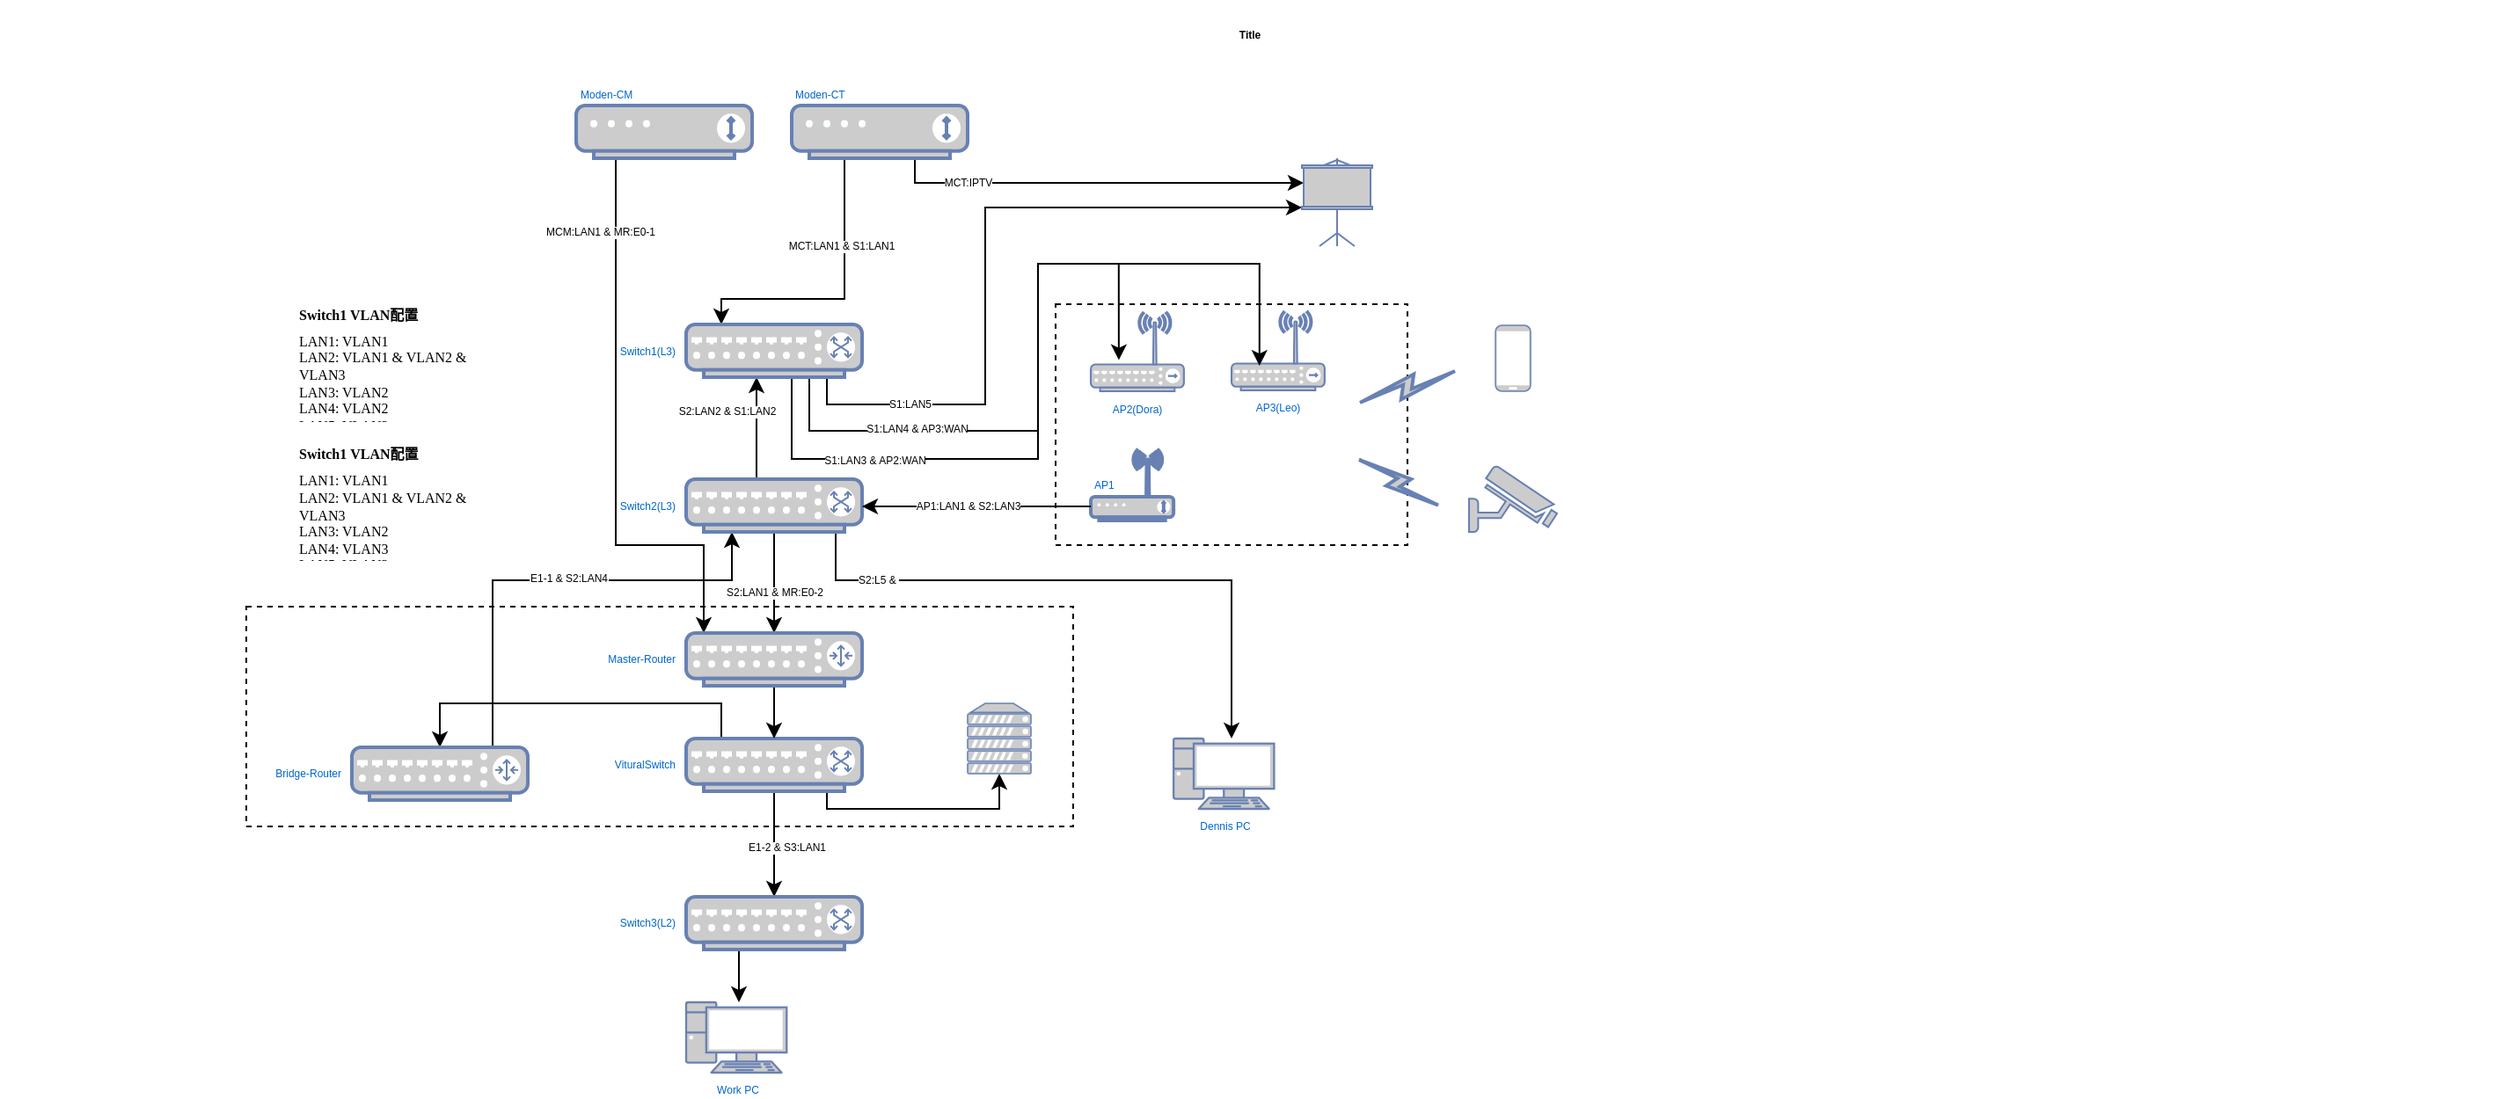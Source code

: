 <mxfile version="23.1.1" type="github">
  <diagram name="Page-1" id="197159a0-c6a4-9194-75a8-e4174976684c">
    <mxGraphModel dx="989" dy="514" grid="1" gridSize="10" guides="1" tooltips="1" connect="1" arrows="1" fold="1" page="1" pageScale="1.5" pageWidth="1169" pageHeight="826" background="none" math="0" shadow="0">
      <root>
        <mxCell id="0" style=";html=1;" />
        <mxCell id="1" style=";html=1;" parent="0" />
        <mxCell id="6DIdfMdobOz-k1TR6Dgg-60" value="&lt;h1 style=&quot;font-size: 8px;&quot;&gt;&lt;span style=&quot;background-color: initial; font-size: 8px;&quot;&gt;Switch1&amp;nbsp;&lt;/span&gt;VLAN配置&lt;/h1&gt;&lt;div style=&quot;font-size: 8px;&quot;&gt;LAN1: VLAN1&lt;/div&gt;&lt;div style=&quot;font-size: 8px;&quot;&gt;LAN2: VLAN1 &amp;amp; VLAN2 &amp;amp; VLAN3&lt;/div&gt;&lt;div style=&quot;font-size: 8px;&quot;&gt;&lt;span style=&quot;background-color: initial; font-size: 8px;&quot;&gt;LAN3: VLAN2&lt;/span&gt;&lt;/div&gt;&lt;div style=&quot;font-size: 8px;&quot;&gt;LAN4: VLAN3&lt;/div&gt;&lt;div style=&quot;font-size: 8px;&quot;&gt;LAN5: VLAN3&lt;/div&gt;" style="text;html=1;strokeColor=none;fillColor=none;spacing=0;spacingTop=0;whiteSpace=wrap;overflow=hidden;rounded=0;fontSize=8;verticalAlign=bottom;fontStyle=0;fontFamily=Garamond;movable=1;resizable=1;rotatable=1;deletable=1;editable=1;locked=0;connectable=1;" vertex="1" parent="1">
          <mxGeometry x="330" y="308.75" width="118" height="70" as="geometry" />
        </mxCell>
        <mxCell id="6DIdfMdobOz-k1TR6Dgg-57" value="&lt;h1 style=&quot;font-size: 8px;&quot;&gt;&lt;span style=&quot;background-color: initial; font-size: 8px;&quot;&gt;Switch1 VLAN配置&lt;/span&gt;&lt;/h1&gt;&lt;div style=&quot;font-size: 8px;&quot;&gt;LAN1: VLAN1&lt;/div&gt;&lt;div style=&quot;font-size: 8px;&quot;&gt;LAN2: VLAN1 &amp;amp; VLAN2 &amp;amp; VLAN3&lt;br style=&quot;font-size: 8px;&quot;&gt;&lt;/div&gt;&lt;div style=&quot;font-size: 8px;&quot;&gt;LAN3: VLAN2&lt;/div&gt;&lt;div style=&quot;font-size: 8px;&quot;&gt;LAN4: VLAN2&lt;/div&gt;&lt;div style=&quot;font-size: 8px;&quot;&gt;LAN5: VLAN3&lt;br style=&quot;font-size: 8px;&quot;&gt;&lt;/div&gt;" style="text;html=1;strokeColor=none;fillColor=none;spacing=0;spacingTop=0;whiteSpace=wrap;overflow=hidden;rounded=0;fontSize=8;verticalAlign=middle;fontStyle=0;fontFamily=Garamond;movable=1;resizable=1;rotatable=1;deletable=1;editable=1;locked=0;connectable=1;" vertex="1" parent="1">
          <mxGeometry x="330" y="228.75" width="118" height="70" as="geometry" />
        </mxCell>
        <mxCell id="6DIdfMdobOz-k1TR6Dgg-89" value="" style="rounded=0;whiteSpace=wrap;html=1;textOpacity=0;dashed=1;movable=1;resizable=1;rotatable=1;deletable=1;editable=1;locked=0;connectable=1;fillColor=none;fontSize=6;" vertex="1" parent="1">
          <mxGeometry x="300" y="405" width="470" height="125" as="geometry" />
        </mxCell>
        <mxCell id="6DIdfMdobOz-k1TR6Dgg-81" value="" style="rounded=0;whiteSpace=wrap;html=1;textOpacity=0;dashed=1;movable=1;resizable=1;rotatable=1;deletable=1;editable=1;locked=0;connectable=1;fillColor=none;fontSize=6;" vertex="1" parent="1">
          <mxGeometry x="760" y="233" width="200" height="137" as="geometry" />
        </mxCell>
        <mxCell id="1257a543d1cacc4b-52" value="Title" style="text;strokeColor=none;fillColor=none;html=1;fontSize=6;fontStyle=1;verticalAlign=middle;align=center;" parent="1" vertex="1">
          <mxGeometry x="160" y="60" width="1420" height="40" as="geometry" />
        </mxCell>
        <mxCell id="6DIdfMdobOz-k1TR6Dgg-40" value="" style="edgeStyle=orthogonalEdgeStyle;rounded=0;orthogonalLoop=1;jettySize=auto;html=1;fontSize=6;" edge="1" parent="1">
          <mxGeometry relative="1" as="geometry">
            <mxPoint x="661" y="144" as="sourcePoint" />
            <mxPoint x="901" y="164" as="targetPoint" />
            <Array as="points">
              <mxPoint x="680" y="144" />
              <mxPoint x="680" y="164" />
            </Array>
          </mxGeometry>
        </mxCell>
        <mxCell id="6DIdfMdobOz-k1TR6Dgg-41" value="MCT:IPTV" style="edgeLabel;html=1;align=center;verticalAlign=middle;resizable=0;points=[];fontSize=6;" vertex="1" connectable="0" parent="6DIdfMdobOz-k1TR6Dgg-40">
          <mxGeometry x="-0.147" y="-1" relative="1" as="geometry">
            <mxPoint x="-42" y="-1" as="offset" />
          </mxGeometry>
        </mxCell>
        <mxCell id="6DIdfMdobOz-k1TR6Dgg-48" style="edgeStyle=orthogonalEdgeStyle;rounded=0;orthogonalLoop=1;jettySize=auto;html=1;fontSize=6;" edge="1" parent="1" source="6DIdfMdobOz-k1TR6Dgg-1" target="6DIdfMdobOz-k1TR6Dgg-22">
          <mxGeometry relative="1" as="geometry">
            <Array as="points">
              <mxPoint x="640" y="230" />
              <mxPoint x="570" y="230" />
            </Array>
          </mxGeometry>
        </mxCell>
        <mxCell id="6DIdfMdobOz-k1TR6Dgg-49" value="MCT:LAN1 &amp;amp; S1:LAN1" style="edgeLabel;html=1;align=center;verticalAlign=middle;resizable=0;points=[];fontSize=6;" vertex="1" connectable="0" parent="6DIdfMdobOz-k1TR6Dgg-48">
          <mxGeometry x="0.397" y="1" relative="1" as="geometry">
            <mxPoint x="33" y="-31" as="offset" />
          </mxGeometry>
        </mxCell>
        <mxCell id="6DIdfMdobOz-k1TR6Dgg-1" value="Moden-CT" style="fontColor=#0066CC;verticalAlign=bottom;verticalLabelPosition=top;labelPosition=center;align=left;html=1;outlineConnect=0;fillColor=#CCCCCC;strokeColor=#6881B3;gradientColor=none;gradientDirection=north;strokeWidth=2;shape=mxgraph.networks.modem;fontSize=6;" vertex="1" parent="1">
          <mxGeometry x="610" y="120" width="100" height="30" as="geometry" />
        </mxCell>
        <mxCell id="6DIdfMdobOz-k1TR6Dgg-2" value="Work PC" style="fontColor=#0066CC;verticalAlign=top;verticalLabelPosition=bottom;labelPosition=center;align=center;html=1;outlineConnect=0;fillColor=#CCCCCC;strokeColor=#6881B3;gradientColor=none;gradientDirection=north;strokeWidth=2;shape=mxgraph.networks.pc;fontSize=6;" vertex="1" parent="1">
          <mxGeometry x="550" y="630" width="57.14" height="40" as="geometry" />
        </mxCell>
        <mxCell id="6DIdfMdobOz-k1TR6Dgg-10" value="" style="edgeStyle=orthogonalEdgeStyle;rounded=0;orthogonalLoop=1;jettySize=auto;html=1;fontSize=6;" edge="1" parent="1" source="6DIdfMdobOz-k1TR6Dgg-11" target="6DIdfMdobOz-k1TR6Dgg-6">
          <mxGeometry relative="1" as="geometry">
            <mxPoint x="870" y="620" as="sourcePoint" />
            <Array as="points">
              <mxPoint x="630" y="520" />
              <mxPoint x="728" y="520" />
            </Array>
          </mxGeometry>
        </mxCell>
        <mxCell id="6DIdfMdobOz-k1TR6Dgg-62" value="" style="edgeStyle=orthogonalEdgeStyle;rounded=0;orthogonalLoop=1;jettySize=auto;html=1;fontSize=6;startArrow=none;startFill=0;endArrow=classic;endFill=1;" edge="1" parent="1" source="6DIdfMdobOz-k1TR6Dgg-70" target="6DIdfMdobOz-k1TR6Dgg-69">
          <mxGeometry relative="1" as="geometry">
            <mxPoint x="620.029" y="360" as="sourcePoint" />
            <mxPoint x="620.029" y="402.5" as="targetPoint" />
            <Array as="points">
              <mxPoint x="600" y="400" />
              <mxPoint x="600" y="400" />
            </Array>
          </mxGeometry>
        </mxCell>
        <mxCell id="6DIdfMdobOz-k1TR6Dgg-64" value="S2:LAN1 &amp;amp; MR:E0-2" style="edgeLabel;html=1;align=center;verticalAlign=middle;resizable=0;points=[];fontSize=6;" vertex="1" connectable="0" parent="6DIdfMdobOz-k1TR6Dgg-62">
          <mxGeometry x="-0.099" y="1" relative="1" as="geometry">
            <mxPoint x="-1" y="8" as="offset" />
          </mxGeometry>
        </mxCell>
        <mxCell id="6DIdfMdobOz-k1TR6Dgg-67" style="edgeStyle=orthogonalEdgeStyle;rounded=0;orthogonalLoop=1;jettySize=auto;html=1;fontSize=6;" edge="1" parent="1" source="6DIdfMdobOz-k1TR6Dgg-71" target="6DIdfMdobOz-k1TR6Dgg-70">
          <mxGeometry relative="1" as="geometry">
            <mxPoint x="650" y="417.486" as="sourcePoint" />
            <Array as="points">
              <mxPoint x="440" y="390" />
              <mxPoint x="576" y="390" />
            </Array>
          </mxGeometry>
        </mxCell>
        <mxCell id="6DIdfMdobOz-k1TR6Dgg-104" value="E1-1 &amp;amp; S2:LAN4" style="edgeLabel;html=1;align=center;verticalAlign=middle;resizable=0;points=[];fontSize=6;" vertex="1" connectable="0" parent="6DIdfMdobOz-k1TR6Dgg-67">
          <mxGeometry x="-0.623" relative="1" as="geometry">
            <mxPoint x="43" y="-48" as="offset" />
          </mxGeometry>
        </mxCell>
        <mxCell id="6DIdfMdobOz-k1TR6Dgg-5" value="AP3(Leo)" style="fontColor=#0066CC;verticalAlign=top;verticalLabelPosition=bottom;labelPosition=center;align=center;html=1;outlineConnect=0;fillColor=#CCCCCC;strokeColor=#6881B3;gradientColor=none;gradientDirection=north;strokeWidth=2;shape=mxgraph.networks.wireless_hub;points=[[0.02,0.94,0,0,0],[0.3,0.69,0,0,0],[0.5,1,0,0,0],[0.55,0,0,0,0],[0.82,0,0,0,0],[0.98,0.94,0,0,0],[1,0.7,0,0,0]];fontSize=6;" vertex="1" parent="1">
          <mxGeometry x="860" y="237" width="52.94" height="45" as="geometry" />
        </mxCell>
        <mxCell id="6DIdfMdobOz-k1TR6Dgg-6" value="" style="fontColor=#0066CC;verticalAlign=top;verticalLabelPosition=bottom;labelPosition=center;align=center;html=1;outlineConnect=0;fillColor=#CCCCCC;strokeColor=#6881B3;gradientColor=none;gradientDirection=north;strokeWidth=2;shape=mxgraph.networks.server;fontSize=6;" vertex="1" parent="1">
          <mxGeometry x="710" y="460" width="36" height="40" as="geometry" />
        </mxCell>
        <mxCell id="6DIdfMdobOz-k1TR6Dgg-74" style="edgeStyle=orthogonalEdgeStyle;rounded=0;orthogonalLoop=1;jettySize=auto;html=1;fontSize=6;" edge="1" parent="1" source="6DIdfMdobOz-k1TR6Dgg-11" target="6DIdfMdobOz-k1TR6Dgg-71">
          <mxGeometry relative="1" as="geometry">
            <Array as="points">
              <mxPoint x="570" y="460" />
              <mxPoint x="410" y="460" />
            </Array>
          </mxGeometry>
        </mxCell>
        <mxCell id="6DIdfMdobOz-k1TR6Dgg-77" value="" style="edgeStyle=orthogonalEdgeStyle;rounded=0;orthogonalLoop=1;jettySize=auto;html=1;fontSize=6;" edge="1" parent="1" source="6DIdfMdobOz-k1TR6Dgg-11" target="6DIdfMdobOz-k1TR6Dgg-73">
          <mxGeometry relative="1" as="geometry" />
        </mxCell>
        <mxCell id="6DIdfMdobOz-k1TR6Dgg-91" value="E1-2 &amp;amp; S3:LAN1" style="edgeLabel;html=1;align=center;verticalAlign=middle;resizable=0;points=[];fontSize=6;" vertex="1" connectable="0" parent="6DIdfMdobOz-k1TR6Dgg-77">
          <mxGeometry x="0.393" y="1" relative="1" as="geometry">
            <mxPoint x="6" y="-10" as="offset" />
          </mxGeometry>
        </mxCell>
        <mxCell id="6DIdfMdobOz-k1TR6Dgg-11" value="VituralSwitch" style="fontColor=#0066CC;verticalAlign=middle;verticalLabelPosition=middle;labelPosition=left;align=right;html=1;outlineConnect=0;fillColor=#CCCCCC;strokeColor=#6881B3;gradientColor=none;gradientDirection=north;strokeWidth=2;shape=mxgraph.networks.switch;fontSize=6;spacingRight=5;" vertex="1" parent="1">
          <mxGeometry x="550" y="480" width="100" height="30" as="geometry" />
        </mxCell>
        <mxCell id="6DIdfMdobOz-k1TR6Dgg-16" value="Dennis PC" style="fontColor=#0066CC;verticalAlign=top;verticalLabelPosition=bottom;labelPosition=center;align=center;html=1;outlineConnect=0;fillColor=#CCCCCC;strokeColor=#6881B3;gradientColor=none;gradientDirection=north;strokeWidth=2;shape=mxgraph.networks.pc;fontSize=6;" vertex="1" parent="1">
          <mxGeometry x="827.06" y="480" width="57.14" height="40" as="geometry" />
        </mxCell>
        <mxCell id="6DIdfMdobOz-k1TR6Dgg-20" value="" style="fontColor=#0066CC;verticalAlign=top;verticalLabelPosition=bottom;labelPosition=center;align=center;html=1;outlineConnect=0;fillColor=#CCCCCC;strokeColor=#6881B3;gradientColor=none;gradientDirection=north;strokeWidth=2;shape=mxgraph.networks.mobile;fontSize=6;" vertex="1" parent="1">
          <mxGeometry x="1010" y="245" width="20" height="37.5" as="geometry" />
        </mxCell>
        <mxCell id="6DIdfMdobOz-k1TR6Dgg-33" style="edgeStyle=orthogonalEdgeStyle;rounded=0;orthogonalLoop=1;jettySize=auto;html=1;entryX=0.32;entryY=0.69;entryDx=0;entryDy=0;entryPerimeter=0;fontSize=6;" edge="1" parent="1">
          <mxGeometry relative="1" as="geometry">
            <mxPoint x="610" y="270.75" as="sourcePoint" />
            <mxPoint x="795.941" y="264.8" as="targetPoint" />
            <Array as="points">
              <mxPoint x="610" y="321" />
              <mxPoint x="750" y="321" />
              <mxPoint x="750" y="210" />
              <mxPoint x="796" y="210" />
            </Array>
          </mxGeometry>
        </mxCell>
        <mxCell id="6DIdfMdobOz-k1TR6Dgg-38" value="S1:LAN3 &amp;amp; AP2:WAN" style="edgeLabel;html=1;align=center;verticalAlign=middle;resizable=0;points=[];fontSize=6;" vertex="1" connectable="0" parent="6DIdfMdobOz-k1TR6Dgg-33">
          <mxGeometry x="0.721" y="1" relative="1" as="geometry">
            <mxPoint x="-138" y="113" as="offset" />
          </mxGeometry>
        </mxCell>
        <mxCell id="6DIdfMdobOz-k1TR6Dgg-34" style="edgeStyle=orthogonalEdgeStyle;rounded=0;orthogonalLoop=1;jettySize=auto;html=1;entryX=0.3;entryY=0.69;entryDx=0;entryDy=0;entryPerimeter=0;fontSize=6;" edge="1" parent="1" source="6DIdfMdobOz-k1TR6Dgg-22" target="6DIdfMdobOz-k1TR6Dgg-5">
          <mxGeometry relative="1" as="geometry">
            <Array as="points">
              <mxPoint x="620" y="305" />
              <mxPoint x="750" y="305" />
              <mxPoint x="750" y="210" />
              <mxPoint x="876" y="210" />
            </Array>
          </mxGeometry>
        </mxCell>
        <mxCell id="6DIdfMdobOz-k1TR6Dgg-39" value="S1:LAN4 &amp;amp; AP3:WAN" style="edgeLabel;html=1;align=center;verticalAlign=middle;resizable=0;points=[];fontSize=6;" vertex="1" connectable="0" parent="6DIdfMdobOz-k1TR6Dgg-34">
          <mxGeometry x="0.8" relative="1" as="geometry">
            <mxPoint x="-195" y="80" as="offset" />
          </mxGeometry>
        </mxCell>
        <mxCell id="6DIdfMdobOz-k1TR6Dgg-50" value="" style="edgeStyle=orthogonalEdgeStyle;rounded=0;orthogonalLoop=1;jettySize=auto;html=1;startArrow=classic;startFill=1;endArrow=none;endFill=0;fontSize=6;" edge="1" parent="1" source="6DIdfMdobOz-k1TR6Dgg-22" target="6DIdfMdobOz-k1TR6Dgg-70">
          <mxGeometry relative="1" as="geometry">
            <mxPoint x="570.029" y="330" as="targetPoint" />
            <Array as="points">
              <mxPoint x="590" y="320" />
              <mxPoint x="590" y="320" />
            </Array>
          </mxGeometry>
        </mxCell>
        <mxCell id="6DIdfMdobOz-k1TR6Dgg-54" value="S2:LAN2 &amp;amp; S1:LAN2" style="edgeLabel;html=1;align=center;verticalAlign=middle;resizable=0;points=[];fontSize=6;" vertex="1" connectable="0" parent="6DIdfMdobOz-k1TR6Dgg-50">
          <mxGeometry x="-0.043" y="1" relative="1" as="geometry">
            <mxPoint x="-18" y="-9" as="offset" />
          </mxGeometry>
        </mxCell>
        <mxCell id="6DIdfMdobOz-k1TR6Dgg-101" style="edgeStyle=orthogonalEdgeStyle;rounded=0;orthogonalLoop=1;jettySize=auto;html=1;entryX=0;entryY=0.56;entryDx=0;entryDy=0;entryPerimeter=0;" edge="1" parent="1" source="6DIdfMdobOz-k1TR6Dgg-22" target="6DIdfMdobOz-k1TR6Dgg-25">
          <mxGeometry relative="1" as="geometry">
            <Array as="points">
              <mxPoint x="630" y="290" />
              <mxPoint x="720" y="290" />
              <mxPoint x="720" y="178" />
            </Array>
          </mxGeometry>
        </mxCell>
        <mxCell id="6DIdfMdobOz-k1TR6Dgg-103" value="S1:LAN5" style="edgeLabel;html=1;align=center;verticalAlign=middle;resizable=0;points=[];fontSize=6;" vertex="1" connectable="0" parent="6DIdfMdobOz-k1TR6Dgg-101">
          <mxGeometry x="-0.685" relative="1" as="geometry">
            <mxPoint as="offset" />
          </mxGeometry>
        </mxCell>
        <mxCell id="6DIdfMdobOz-k1TR6Dgg-22" value="Switch1(L3)" style="fontColor=#0066CC;verticalAlign=middle;verticalLabelPosition=middle;labelPosition=left;align=right;html=1;outlineConnect=0;fillColor=#CCCCCC;strokeColor=#6881B3;gradientColor=none;gradientDirection=north;strokeWidth=2;shape=mxgraph.networks.switch;fontSize=6;spacingLeft=0;spacingRight=5;" vertex="1" parent="1">
          <mxGeometry x="550" y="244.5" width="100" height="30" as="geometry" />
        </mxCell>
        <mxCell id="6DIdfMdobOz-k1TR6Dgg-24" value="" style="fontColor=#0066CC;verticalAlign=top;verticalLabelPosition=bottom;labelPosition=center;align=center;html=1;outlineConnect=0;fillColor=#CCCCCC;strokeColor=#6881B3;gradientColor=none;gradientDirection=north;strokeWidth=2;shape=mxgraph.networks.security_camera;fontSize=6;" vertex="1" parent="1">
          <mxGeometry x="995" y="325" width="50" height="37.5" as="geometry" />
        </mxCell>
        <mxCell id="6DIdfMdobOz-k1TR6Dgg-25" value="" style="fontColor=#0066CC;verticalAlign=top;verticalLabelPosition=bottom;labelPosition=center;align=center;html=1;outlineConnect=0;fillColor=#CCCCCC;strokeColor=#6881B3;gradientColor=none;gradientDirection=north;strokeWidth=2;shape=mxgraph.networks.video_projector_screen;fontSize=6;" vertex="1" parent="1">
          <mxGeometry x="900" y="150" width="40" height="50" as="geometry" />
        </mxCell>
        <mxCell id="6DIdfMdobOz-k1TR6Dgg-30" value="AP2(Dora)" style="fontColor=#0066CC;verticalAlign=top;verticalLabelPosition=bottom;labelPosition=center;align=center;html=1;outlineConnect=0;fillColor=#CCCCCC;strokeColor=#6881B3;gradientColor=none;gradientDirection=north;strokeWidth=2;shape=mxgraph.networks.wireless_hub;points=[[0,0.7,0,0,0],[0.02,0.94,0,0,0],[0.32,0.69,0,0,0],[0.5,1,0,0,0],[0.55,0,0,0,0],[0.82,0,0,0,0],[0.98,0.94,0,0,0],[1,0.7,0,0,0]];fontSize=6;" vertex="1" parent="1">
          <mxGeometry x="780" y="237.5" width="52.94" height="45" as="geometry" />
        </mxCell>
        <mxCell id="6DIdfMdobOz-k1TR6Dgg-86" style="edgeStyle=orthogonalEdgeStyle;rounded=0;orthogonalLoop=1;jettySize=auto;html=1;fontSize=6;" edge="1" parent="1" source="6DIdfMdobOz-k1TR6Dgg-70" target="6DIdfMdobOz-k1TR6Dgg-16">
          <mxGeometry relative="1" as="geometry">
            <mxPoint x="860" y="480" as="targetPoint" />
            <Array as="points">
              <mxPoint x="635" y="390" />
              <mxPoint x="860" y="390" />
            </Array>
          </mxGeometry>
        </mxCell>
        <mxCell id="6DIdfMdobOz-k1TR6Dgg-105" value="S2:L5 &amp;amp;&amp;nbsp;" style="edgeLabel;html=1;align=center;verticalAlign=middle;resizable=0;points=[];fontSize=6;" vertex="1" connectable="0" parent="6DIdfMdobOz-k1TR6Dgg-86">
          <mxGeometry x="0.082" relative="1" as="geometry">
            <mxPoint x="-134" as="offset" />
          </mxGeometry>
        </mxCell>
        <mxCell id="6DIdfMdobOz-k1TR6Dgg-31" value="AP1" style="fontColor=#0066CC;verticalAlign=middle;verticalLabelPosition=middle;labelPosition=center;align=left;html=1;outlineConnect=0;fillColor=#CCCCCC;strokeColor=#6881B3;gradientColor=none;gradientDirection=north;strokeWidth=2;shape=mxgraph.networks.wireless_modem;spacingRight=5;spacingBottom=0;spacingTop=0;fontSize=6;points=[[0.35,0.66,0,0,0]];" vertex="1" parent="1">
          <mxGeometry x="780" y="316" width="47.06" height="40" as="geometry" />
        </mxCell>
        <mxCell id="6DIdfMdobOz-k1TR6Dgg-46" style="edgeStyle=orthogonalEdgeStyle;rounded=0;orthogonalLoop=1;jettySize=auto;html=1;fontSize=6;" edge="1" parent="1" source="6DIdfMdobOz-k1TR6Dgg-43" target="6DIdfMdobOz-k1TR6Dgg-69">
          <mxGeometry relative="1" as="geometry">
            <Array as="points">
              <mxPoint x="510" y="370" />
              <mxPoint x="560" y="370" />
            </Array>
          </mxGeometry>
        </mxCell>
        <mxCell id="6DIdfMdobOz-k1TR6Dgg-47" value="MCM:LAN1 &lt;font style=&quot;border-color: var(--border-color);&quot;&gt;&amp;amp; MR:&lt;/font&gt;E0-1" style="edgeLabel;html=1;align=center;verticalAlign=middle;resizable=0;points=[];fontSize=6;" vertex="1" connectable="0" parent="6DIdfMdobOz-k1TR6Dgg-46">
          <mxGeometry x="0.345" relative="1" as="geometry">
            <mxPoint x="-9" y="-173" as="offset" />
          </mxGeometry>
        </mxCell>
        <mxCell id="6DIdfMdobOz-k1TR6Dgg-43" value="Moden-CM" style="fontColor=#0066CC;verticalAlign=bottom;verticalLabelPosition=top;labelPosition=center;align=left;html=1;outlineConnect=0;fillColor=#CCCCCC;strokeColor=#6881B3;gradientColor=none;gradientDirection=north;strokeWidth=2;shape=mxgraph.networks.modem;fontSize=6;" vertex="1" parent="1">
          <mxGeometry x="487.5" y="120" width="100" height="30" as="geometry" />
        </mxCell>
        <mxCell id="6DIdfMdobOz-k1TR6Dgg-72" value="" style="edgeStyle=orthogonalEdgeStyle;rounded=0;orthogonalLoop=1;jettySize=auto;html=1;fontSize=6;" edge="1" parent="1" source="6DIdfMdobOz-k1TR6Dgg-69" target="6DIdfMdobOz-k1TR6Dgg-11">
          <mxGeometry relative="1" as="geometry">
            <Array as="points">
              <mxPoint x="620" y="450" />
              <mxPoint x="620" y="450" />
            </Array>
          </mxGeometry>
        </mxCell>
        <mxCell id="6DIdfMdobOz-k1TR6Dgg-69" value="Master-Router" style="fontColor=#0066CC;verticalAlign=middle;verticalLabelPosition=middle;labelPosition=left;align=right;html=1;outlineConnect=0;fillColor=#CCCCCC;strokeColor=#6881B3;gradientColor=none;gradientDirection=north;strokeWidth=2;shape=mxgraph.networks.router;fontSize=6;spacingRight=5;" vertex="1" parent="1">
          <mxGeometry x="550" y="420" width="100" height="30" as="geometry" />
        </mxCell>
        <mxCell id="6DIdfMdobOz-k1TR6Dgg-70" value="Switch2(L3)" style="fontColor=#0066CC;verticalAlign=middle;verticalLabelPosition=middle;labelPosition=left;align=right;html=1;outlineConnect=0;fillColor=#CCCCCC;strokeColor=#6881B3;gradientColor=none;gradientDirection=north;strokeWidth=2;shape=mxgraph.networks.switch;fontSize=6;spacingRight=5;" vertex="1" parent="1">
          <mxGeometry x="550" y="332.5" width="100" height="30" as="geometry" />
        </mxCell>
        <mxCell id="6DIdfMdobOz-k1TR6Dgg-71" value="Bridge-Router" style="fontColor=#0066CC;verticalAlign=middle;verticalLabelPosition=middle;labelPosition=left;align=right;html=1;outlineConnect=0;fillColor=#CCCCCC;strokeColor=#6881B3;gradientColor=none;gradientDirection=north;strokeWidth=2;shape=mxgraph.networks.router;fontSize=6;spacingRight=5;" vertex="1" parent="1">
          <mxGeometry x="360" y="485" width="100" height="30" as="geometry" />
        </mxCell>
        <mxCell id="6DIdfMdobOz-k1TR6Dgg-85" style="edgeStyle=orthogonalEdgeStyle;rounded=0;orthogonalLoop=1;jettySize=auto;html=1;fontSize=6;" edge="1" parent="1" source="6DIdfMdobOz-k1TR6Dgg-73" target="6DIdfMdobOz-k1TR6Dgg-2">
          <mxGeometry relative="1" as="geometry">
            <Array as="points">
              <mxPoint x="580" y="610" />
              <mxPoint x="580" y="610" />
            </Array>
          </mxGeometry>
        </mxCell>
        <mxCell id="6DIdfMdobOz-k1TR6Dgg-73" value="Switch3(L2)" style="fontColor=#0066CC;verticalAlign=middle;verticalLabelPosition=middle;labelPosition=left;align=right;html=1;outlineConnect=0;fillColor=#CCCCCC;strokeColor=#6881B3;gradientColor=none;gradientDirection=north;strokeWidth=2;shape=mxgraph.networks.switch;fontSize=6;spacingRight=5;" vertex="1" parent="1">
          <mxGeometry x="550" y="570" width="100" height="30" as="geometry" />
        </mxCell>
        <mxCell id="6DIdfMdobOz-k1TR6Dgg-75" value="" style="edgeStyle=orthogonalEdgeStyle;rounded=0;orthogonalLoop=1;jettySize=auto;html=1;fontSize=6;" edge="1" parent="1" source="6DIdfMdobOz-k1TR6Dgg-31" target="6DIdfMdobOz-k1TR6Dgg-70">
          <mxGeometry relative="1" as="geometry">
            <mxPoint x="955" y="556" as="sourcePoint" />
            <mxPoint x="650" y="345" as="targetPoint" />
            <Array as="points">
              <mxPoint x="746" y="348" />
              <mxPoint x="746" y="348" />
            </Array>
          </mxGeometry>
        </mxCell>
        <mxCell id="6DIdfMdobOz-k1TR6Dgg-76" value="AP1:LAN1&amp;nbsp;&amp;amp; S2:LAN3" style="edgeLabel;html=1;align=center;verticalAlign=middle;resizable=0;points=[];fontSize=6;" vertex="1" connectable="0" parent="6DIdfMdobOz-k1TR6Dgg-75">
          <mxGeometry x="-0.524" relative="1" as="geometry">
            <mxPoint x="-39" as="offset" />
          </mxGeometry>
        </mxCell>
        <mxCell id="6DIdfMdobOz-k1TR6Dgg-83" value="" style="html=1;outlineConnect=0;fillColor=#CCCCCC;strokeColor=#6881B3;gradientColor=none;gradientDirection=north;strokeWidth=2;shape=mxgraph.networks.comm_link_edge;html=1;rounded=0;fontSize=6;" edge="1" parent="1">
          <mxGeometry width="100" height="100" relative="1" as="geometry">
            <mxPoint x="990" y="270" as="sourcePoint" />
            <mxPoint x="930" y="290" as="targetPoint" />
            <Array as="points">
              <mxPoint x="960" y="260" />
            </Array>
          </mxGeometry>
        </mxCell>
        <mxCell id="6DIdfMdobOz-k1TR6Dgg-84" value="" style="html=1;outlineConnect=0;fillColor=#CCCCCC;strokeColor=#6881B3;gradientColor=none;gradientDirection=north;strokeWidth=2;shape=mxgraph.networks.comm_link_edge;html=1;rounded=0;fontSize=6;" edge="1" parent="1">
          <mxGeometry width="100" height="100" relative="1" as="geometry">
            <mxPoint x="980" y="348.75" as="sourcePoint" />
            <mxPoint x="930" y="320" as="targetPoint" />
            <Array as="points">
              <mxPoint x="950" y="348.75" />
            </Array>
          </mxGeometry>
        </mxCell>
      </root>
    </mxGraphModel>
  </diagram>
</mxfile>
